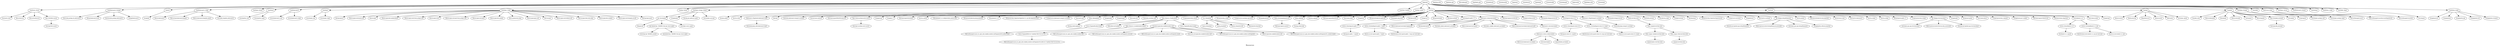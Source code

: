 digraph Resources {
    label = "Resources"
    "Exec[apache-apollo-1.7 unpack]" [
        fontsize = 8,
        label = "Exec[apache-apollo-1.7 unpack]"
    ]

    "Exec[run_storm]" [
        fontsize = 8,
        label = "Exec[run_storm]"
    ]

    "Elasticsearch::Plugin[mobz/elasticsearch-head]" [
        fontsize = 8,
        label = "Elasticsearch::Plugin[mobz/elasticsearch-head]"
    ]

    "File[/tmp/nginx.d]" [
        fontsize = 8,
        label = "File[/tmp/nginx.d]"
    ]

    "Exec[create_package_dir_elasticsearch]" [
        fontsize = 8,
        label = "Exec[create_package_dir_elasticsearch]"
    ]

    "File[/var/lib/puppet/concat/_etc_nginx_sites-available_localhost.conf]" [
        fontsize = 8,
        label = "File[/var/lib/puppet/concat/_etc_nginx_sites-available_localhost.conf]"
    ]

    "Exec[download archive apache-storm-0.9.1.tar.gz and check sum]" [
        fontsize = 8,
        label = "Exec[download archive apache-storm-0.9.1.tar.gz and check sum]"
    ]

    "File[/data]" [
        fontsize = 8,
        label = "File[/data]"
    ]

    "Exec[wget-fetch-maven]" [
        fontsize = 8,
        label = "Exec[wget-fetch-maven]"
    ]

    "Stage[setup_infra]" [
        fontsize = 8,
        label = "Stage[setup_infra]"
    ]

    "Stage[setup_app]" [
        fontsize = 8,
        label = "Stage[setup_app]"
    ]

    "Archive::Extract[kestrel-2.4.1]" [
        fontsize = 8,
        label = "Archive::Extract[kestrel-2.4.1]"
    ]

    "Exec[wget-jetty_download]" [
        fontsize = 8,
        label = "Exec[wget-jetty_download]"
    ]

    "Exec[build_elasticsearch-transport-couchbase]" [
        fontsize = 8,
        label = "Exec[build_elasticsearch-transport-couchbase]"
    ]

    "Exec[set-licence-selected]" [
        fontsize = 8,
        label = "Exec[set-licence-selected]"
    ]

    "File[/home/vagrant/README.demos.txt]" [
        fontsize = 8,
        label = "File[/home/vagrant/README.demos.txt]"
    ]

    "File[/etc/elasticsearch/serviolastic/logging.yml]" [
        fontsize = 8,
        label = "File[/etc/elasticsearch/serviolastic/logging.yml]"
    ]

    "Wget::Fetch[couchbase-server-source]" [
        fontsize = 8,
        label = "Wget::Fetch[couchbase-server-source]"
    ]

    "Package[unzip]" [
        fontsize = 8,
        label = "Package[unzip]"
    ]

    "Anchor[apt_key 7BD9BF62 present]" [
        fontsize = 8,
        label = "Anchor[apt_key 7BD9BF62 present]"
    ]

    "Class[Maven::Maven]" [
        fontsize = 8,
        label = "Class[Maven::Maven]"
    ]

    "Class[Elasticsearch::Package]" [
        fontsize = 8,
        label = "Class[Elasticsearch::Package]"
    ]

    "File[/etc/nginx/conf.d/proxy.conf]" [
        fontsize = 8,
        label = "File[/etc/nginx/conf.d/proxy.conf]"
    ]

    "Package[g++]" [
        fontsize = 8,
        label = "Package[g++]"
    ]

    "Exec[pip_install_simplejson]" [
        fontsize = 8,
        label = "Exec[pip_install_simplejson]"
    ]

    "File[/var/lib/puppet/concat]" [
        fontsize = 8,
        label = "File[/var/lib/puppet/concat]"
    ]

    "Exec[jetty_untar]" [
        fontsize = 8,
        label = "Exec[jetty_untar]"
    ]

    "Anchor[python::end]" [
        fontsize = 8,
        label = "Anchor[python::end]"
    ]

    "Logical_volume[data]" [
        fontsize = 8,
        label = "Logical_volume[data]"
    ]

    "File[/home/vagrant/.mavenrc]" [
        fontsize = 8,
        label = "File[/home/vagrant/.mavenrc]"
    ]

    "Volume_group[data]" [
        fontsize = 8,
        label = "Volume_group[data]"
    ]

    "Anchor[apt::ppa::ppa:chris-lea/node.js]" [
        fontsize = 8,
        label = "Anchor[apt::ppa::ppa:chris-lea/node.js]"
    ]

    "File[/home/vagrant/downloads/]" [
        fontsize = 8,
        label = "File[/home/vagrant/downloads/]"
    ]

    "File[/var/lib/puppet/concat/_etc_nginx_sites-available_localhost.conf/fragments.concat.out]" [
        fontsize = 8,
        label = "File[/var/lib/puppet/concat/_etc_nginx_sites-available_localhost.conf/fragments.concat.out]"
    ]

    "Exec[run_userDB]" [
        fontsize = 8,
        label = "Exec[run_userDB]"
    ]

    "Exec[maven-untar]" [
        fontsize = 8,
        label = "Exec[maven-untar]"
    ]

    "File[/etc/nginx]" [
        fontsize = 8,
        label = "File[/etc/nginx]"
    ]

    "File[/opt/kestrel-2.4.1/config/servioticy_queues.scala]" [
        fontsize = 8,
        label = "File[/opt/kestrel-2.4.1/config/servioticy_queues.scala]"
    ]

    "Class[Git]" [
        fontsize = 8,
        label = "Class[Git]"
    ]

    "File[/opt/servibroker/etc/groups.properties]" [
        fontsize = 8,
        label = "File[/opt/servibroker/etc/groups.properties]"
    ]

    "File[/usr/bin/mvn]" [
        fontsize = 8,
        label = "File[/usr/bin/mvn]"
    ]

    "Class[Elasticsearch::Config]" [
        fontsize = 8,
        label = "Class[Elasticsearch::Config]"
    ]

    "File[/opt/kestrel-2.4.1]" [
        fontsize = 8,
        label = "File[/opt/kestrel-2.4.1]"
    ]

    "File[/opt/elasticsearch/swdl]" [
        fontsize = 8,
        label = "File[/opt/elasticsearch/swdl]"
    ]

    "Concat::Fragment[localhost-footer]" [
        fontsize = 8,
        label = "Concat::Fragment[localhost-footer]"
    ]

    "File[nginx.list]" [
        fontsize = 8,
        label = "File[nginx.list]"
    ]

    "File[/opt/servioticy-dispatcher/dispatcher-0.2.1-jar-with-dependencies.jar]" [
        fontsize = 8,
        label = "File[/opt/servioticy-dispatcher/dispatcher-0.2.1-jar-with-dependencies.jar]"
    ]

    "File[sources.list.d]" [
        fontsize = 8,
        label = "File[sources.list.d]"
    ]

    "Class[Nginx::Params]" [
        fontsize = 8,
        label = "Class[Nginx::Params]"
    ]

    "Archive::Extract[apache-apollo-1.7]" [
        fontsize = 8,
        label = "Archive::Extract[apache-apollo-1.7]"
    ]

    "Vcsrepo[/usr/src/elasticsearch-transport-couchbase]" [
        fontsize = 8,
        label = "Vcsrepo[/usr/src/elasticsearch-transport-couchbase]"
    ]

    "Exec[wait for api]" [
        fontsize = 8,
        label = "Exec[wait for api]"
    ]

    "File[/etc/init.d/elasticsearch-serviolastic]" [
        fontsize = 8,
        label = "File[/etc/init.d/elasticsearch-serviolastic]"
    ]

    "Exec[rm-on-error-apache-apollo-1.7.tar.gz]" [
        fontsize = 8,
        label = "Exec[rm-on-error-apache-apollo-1.7.tar.gz]"
    ]

    "Class[Python]" [
        fontsize = 8,
        label = "Class[Python]"
    ]

    "File[/etc/default/jetty]" [
        fontsize = 8,
        label = "File[/etc/default/jetty]"
    ]

    "Python::Pip[simplejson]" [
        fontsize = 8,
        label = "Python::Pip[simplejson]"
    ]

    "Apt_key[Add key: 7BD9BF62 from Apt::Source nginx]" [
        fontsize = 8,
        label = "Apt_key[Add key: 7BD9BF62 from Apt::Source nginx]"
    ]

    "Package[git]" [
        fontsize = 8,
        label = "Package[git]"
    ]

    "Package[nodejs]" [
        fontsize = 8,
        label = "Package[nodejs]"
    ]

    "Package[stompjs]" [
        fontsize = 8,
        label = "Package[stompjs]"
    ]

    "File[/etc/nginx/sites-enabled/default]" [
        fontsize = 8,
        label = "File[/etc/nginx/sites-enabled/default]"
    ]

    "Exec[create-xdcr]" [
        fontsize = 8,
        label = "Exec[create-xdcr]"
    ]

    "Exec[build_couchbase_capi]" [
        fontsize = 8,
        label = "Exec[build_couchbase_capi]"
    ]

    "File[/etc/nginx/conf.d/vhost_autogen.conf]" [
        fontsize = 8,
        label = "File[/etc/nginx/conf.d/vhost_autogen.conf]"
    ]

    "Fstab::Augeas::Update[A test fstab entry]" [
        fontsize = 8,
        label = "Fstab::Augeas::Update[A test fstab entry]"
    ]

    "Nginx::Resource::Vhost[localhost]" [
        fontsize = 8,
        label = "Nginx::Resource::Vhost[localhost]"
    ]

    "File[/data/elasticsearch]" [
        fontsize = 8,
        label = "File[/data/elasticsearch]"
    ]

    "File[/etc/elasticsearch]" [
        fontsize = 8,
        label = "File[/etc/elasticsearch]"
    ]

    "Class[Elasticsearch]" [
        fontsize = 8,
        label = "Class[Elasticsearch]"
    ]

    "Filebucket[puppet]" [
        fontsize = 8,
        label = "Filebucket[puppet]"
    ]

    "Anchor[python::begin]" [
        fontsize = 8,
        label = "Anchor[python::begin]"
    ]

    "Exec[pip_install_Flask]" [
        fontsize = 8,
        label = "Exec[pip_install_Flask]"
    ]

    "File[old-proxy-file]" [
        fontsize = 8,
        label = "File[old-proxy-file]"
    ]

    "File[/etc/nginx/conf.d]" [
        fontsize = 8,
        label = "File[/etc/nginx/conf.d]"
    ]

    "Vcsrepo[/opt/servioticy-indices]" [
        fontsize = 8,
        label = "Vcsrepo[/opt/servioticy-indices]"
    ]

    "Service[serviolastic]" [
        fontsize = 8,
        label = "Service[serviolastic]"
    ]

    "File[/var/lib/puppet/concat/_etc_nginx_sites-available_localhost.conf/fragments.concat]" [
        fontsize = 8,
        label = "File[/var/lib/puppet/concat/_etc_nginx_sites-available_localhost.conf/fragments.concat]"
    ]

    "Exec[kestrel-2.4.1 unpack]" [
        fontsize = 8,
        label = "Exec[kestrel-2.4.1 unpack]"
    ]

    "Lvm::Volume[data]" [
        fontsize = 8,
        label = "Lvm::Volume[data]"
    ]

    "File[/etc/nginx/conf.mail.d/vhost_autogen.conf]" [
        fontsize = 8,
        label = "File[/etc/nginx/conf.mail.d/vhost_autogen.conf]"
    ]

    "File[/opt/servioticy_scripts]" [
        fontsize = 8,
        label = "File[/opt/servioticy_scripts]"
    ]

    "Vcsrepo[/usr/src/couchbase-capi-server]" [
        fontsize = 8,
        label = "Vcsrepo[/usr/src/couchbase-capi-server]"
    ]

    "File[/opt/jetty/start.ini]" [
        fontsize = 8,
        label = "File[/opt/jetty/start.ini]"
    ]

    "File[/etc/nginx/conf.mail.d]" [
        fontsize = 8,
        label = "File[/etc/nginx/conf.mail.d]"
    ]

    "Maven::Environment[maven-env]" [
        fontsize = 8,
        label = "Maven::Environment[maven-env]"
    ]

    "Python::Pip[Flask]" [
        fontsize = 8,
        label = "Python::Pip[Flask]"
    ]

    "File[preferences.d]" [
        fontsize = 8,
        label = "File[preferences.d]"
    ]

    "Exec[install_plugin_mobz/elasticsearch-head]" [
        fontsize = 8,
        label = "Exec[install_plugin_mobz/elasticsearch-head]"
    ]

    "File[/opt/jetty]" [
        fontsize = 8,
        label = "File[/opt/jetty]"
    ]

    "Exec[run_composer]" [
        fontsize = 8,
        label = "Exec[run_composer]"
    ]

    "File[/etc/init.d/jetty]" [
        fontsize = 8,
        label = "File[/etc/init.d/jetty]"
    ]

    "Apt::Key[Add key: 7BD9BF62 from Apt::Source nginx]" [
        fontsize = 8,
        label = "Apt::Key[Add key: 7BD9BF62 from Apt::Source nginx]"
    ]

    "File[/usr/local/bin/mvn]" [
        fontsize = 8,
        label = "File[/usr/local/bin/mvn]"
    ]

    "Class[Nginx]" [
        fontsize = 8,
        label = "Class[Nginx]"
    ]

    "File[localhost.conf symlink]" [
        fontsize = 8,
        label = "File[localhost.conf symlink]"
    ]

    "Exec[add-apt-repository-ppa:webupd8team/java]" [
        fontsize = 8,
        label = "Exec[add-apt-repository-ppa:webupd8team/java]"
    ]

    "Exec[concat_/etc/nginx/sites-available/localhost.conf]" [
        fontsize = 8,
        label = "Exec[concat_/etc/nginx/sites-available/localhost.conf]"
    ]

    "File[/home/vagrant/README.txt]" [
        fontsize = 8,
        label = "File[/home/vagrant/README.txt]"
    ]

    "File[/var/lib/puppet/concat/bin/concatfragments.sh]" [
        fontsize = 8,
        label = "File[/var/lib/puppet/concat/bin/concatfragments.sh]"
    ]

    "Class[Nginx::Config]" [
        fontsize = 8,
        label = "Class[Nginx::Config]"
    ]

    "Archive::Extract[apache-storm-0.9.1]" [
        fontsize = 8,
        label = "Archive::Extract[apache-storm-0.9.1]"
    ]

    "Exec[create_broker]" [
        fontsize = 8,
        label = "Exec[create_broker]"
    ]

    "Stage[deploy_app]" [
        fontsize = 8,
        label = "Stage[deploy_app]"
    ]

    "Schedule[hourly]" [
        fontsize = 8,
        label = "Schedule[hourly]"
    ]

    "File[/usr/share/elasticsearch/plugins]" [
        fontsize = 8,
        label = "File[/usr/share/elasticsearch/plugins]"
    ]

    "Package[vim]" [
        fontsize = 8,
        label = "Package[vim]"
    ]

    "File[/opt/servibroker/etc/apollo.xml]" [
        fontsize = 8,
        label = "File[/opt/servibroker/etc/apollo.xml]"
    ]

    "Exec[download archive apache-apollo-1.7.tar.gz and check sum]" [
        fontsize = 8,
        label = "Exec[download archive apache-apollo-1.7.tar.gz and check sum]"
    ]

    "Exec[prepare_map_demo]" [
        fontsize = 8,
        label = "Exec[prepare_map_demo]"
    ]

    "Package[gunicorn]" [
        fontsize = 8,
        label = "Package[gunicorn]"
    ]

    "Class[Apt::Params]" [
        fontsize = 8,
        label = "Class[Apt::Params]"
    ]

    "File[/data/userDB]" [
        fontsize = 8,
        label = "File[/data/userDB]"
    ]

    "Class[Nginx::Package::Debian]" [
        fontsize = 8,
        label = "Class[Nginx::Package::Debian]"
    ]

    "Package[curl]" [
        fontsize = 8,
        label = "Package[curl]"
    ]

    "Class[Fstab::Variables]" [
        fontsize = 8,
        label = "Class[Fstab::Variables]"
    ]

    "File[/opt/servibroker]" [
        fontsize = 8,
        label = "File[/opt/servibroker]"
    ]

    "File[/etc/nginx/sites-enabled]" [
        fontsize = 8,
        label = "File[/etc/nginx/sites-enabled]"
    ]

    "Physical_volume[/dev/sdb]" [
        fontsize = 8,
        label = "Physical_volume[/dev/sdb]"
    ]

    "Filesystem[/dev/data/data]" [
        fontsize = 8,
        label = "Filesystem[/dev/data/data]"
    ]

    "Schedule[monthly]" [
        fontsize = 8,
        label = "Schedule[monthly]"
    ]

    "File[/var/nginx/proxy_temp]" [
        fontsize = 8,
        label = "File[/var/nginx/proxy_temp]"
    ]

    "File[/data/couchbase]" [
        fontsize = 8,
        label = "File[/data/couchbase]"
    ]

    "Archive[apache-apollo-1.7]" [
        fontsize = 8,
        label = "Archive[apache-apollo-1.7]"
    ]

    "User[vagrant]" [
        fontsize = 8,
        label = "User[vagrant]"
    ]

    "Exec[download_package_elasticsearch]" [
        fontsize = 8,
        label = "Exec[download_package_elasticsearch]"
    ]

    "Anchor[apt::source::nginx]" [
        fontsize = 8,
        label = "Anchor[apt::source::nginx]"
    ]

    "Package[python]" [
        fontsize = 8,
        label = "Package[python]"
    ]

    "Anchor[elasticsearch::end]" [
        fontsize = 8,
        label = "Anchor[elasticsearch::end]"
    ]

    "Class[Apt::Update]" [
        fontsize = 8,
        label = "Class[Apt::Update]"
    ]

    "Archive::Download[apache-storm-0.9.1.tar.gz]" [
        fontsize = 8,
        label = "Archive::Download[apache-storm-0.9.1.tar.gz]"
    ]

    "File[/etc/elasticsearch/templates_import]" [
        fontsize = 8,
        label = "File[/etc/elasticsearch/templates_import]"
    ]

    "File[sources.list]" [
        fontsize = 8,
        label = "File[sources.list]"
    ]

    "Stage[setup]" [
        fontsize = 8,
        label = "Stage[setup]"
    ]

    "Anchor[nginx::package::end]" [
        fontsize = 8,
        label = "Anchor[nginx::package::end]"
    ]

    "Elasticsearch::Instance[serviolastic]" [
        fontsize = 8,
        label = "Elasticsearch::Instance[serviolastic]"
    ]

    "File[/home/vagrant/LICENSE.txt]" [
        fontsize = 8,
        label = "File[/home/vagrant/LICENSE.txt]"
    ]

    "Anchor[elasticsearch::begin]" [
        fontsize = 8,
        label = "Anchor[elasticsearch::begin]"
    ]

    "File[/var/log/jetty]" [
        fontsize = 8,
        label = "File[/var/log/jetty]"
    ]

    "Package[couchbase-server]" [
        fontsize = 8,
        label = "Package[couchbase-server]"
    ]

    "File[/var/lib/puppet/concat/_etc_nginx_sites-available_localhost.conf/fragments]" [
        fontsize = 8,
        label = "File[/var/lib/puppet/concat/_etc_nginx_sites-available_localhost.conf/fragments]"
    ]

    "File[/opt/jetty/webapps/private.war]" [
        fontsize = 8,
        label = "File[/opt/jetty/webapps/private.war]"
    ]

    "Fstab::Augeas[A test fstab entry]" [
        fontsize = 8,
        label = "Fstab::Augeas[A test fstab entry]"
    ]

    "Archive[apache-storm-0.9.1]" [
        fontsize = 8,
        label = "Archive[apache-storm-0.9.1]"
    ]

    "Augeas[Update A test fstab entry]" [
        fontsize = 8,
        label = "Augeas[Update A test fstab entry]"
    ]

    "Stage[main]" [
        fontsize = 8,
        label = "Stage[main]"
    ]

    "Elasticsearch::Plugin[transport-couchbase]" [
        fontsize = 8,
        label = "Elasticsearch::Plugin[transport-couchbase]"
    ]

    "File[/opt/jetty/webapps/root.war]" [
        fontsize = 8,
        label = "File[/opt/jetty/webapps/root.war]"
    ]

    "Apt::Source[nginx]" [
        fontsize = 8,
        label = "Apt::Source[nginx]"
    ]

    "Exec[apache-storm-0.9.1 unpack]" [
        fontsize = 8,
        label = "Exec[apache-storm-0.9.1 unpack]"
    ]

    "File[/etc/nginx/nginx.conf]" [
        fontsize = 8,
        label = "File[/etc/nginx/nginx.conf]"
    ]

    "Package[elasticsearch]" [
        fontsize = 8,
        label = "Package[elasticsearch]"
    ]

    "File[/var/nginx]" [
        fontsize = 8,
        label = "File[/var/nginx]"
    ]

    "Archive::Download[apache-apollo-1.7.tar.gz]" [
        fontsize = 8,
        label = "Archive::Download[apache-apollo-1.7.tar.gz]"
    ]

    "Fstab[A test fstab entry]" [
        fontsize = 8,
        label = "Fstab[A test fstab entry]"
    ]

    "Exec[mkdir_datadir_elasticsearch_serviolastic]" [
        fontsize = 8,
        label = "Exec[mkdir_datadir_elasticsearch_serviolastic]"
    ]

    "Class[Main]" [
        fontsize = 8,
        label = "Class[Main]"
    ]

    "Exec[build_servioticy]" [
        fontsize = 8,
        label = "Exec[build_servioticy]"
    ]

    "File[/etc/elasticsearch/serviolastic]" [
        fontsize = 8,
        label = "File[/etc/elasticsearch/serviolastic]"
    ]

    "File[/etc/apt/sources.list.d/webupd8team-java-precise.list]" [
        fontsize = 8,
        label = "File[/etc/apt/sources.list.d/webupd8team-java-precise.list]"
    ]

    "File_line[cross_origin]" [
        fontsize = 8,
        label = "File_line[cross_origin]"
    ]

    "Class[Wget]" [
        fontsize = 8,
        label = "Class[Wget]"
    ]

    "Wget::Fetch[jetty_download]" [
        fontsize = 8,
        label = "Wget::Fetch[jetty_download]"
    ]

    "File[/etc/nginx/conf.d/default.conf]" [
        fontsize = 8,
        label = "File[/etc/nginx/conf.d/default.conf]"
    ]

    "Service[jetty]" [
        fontsize = 8,
        label = "Service[jetty]"
    ]

    "File[/var/nginx/client_body_temp]" [
        fontsize = 8,
        label = "File[/var/nginx/client_body_temp]"
    ]

    "Exec[mkdir_templates_elasticsearch]" [
        fontsize = 8,
        label = "Exec[mkdir_templates_elasticsearch]"
    ]

    "File[01proxy]" [
        fontsize = 8,
        label = "File[01proxy]"
    ]

    "Exec[mkdir_configdir_elasticsearch_serviolastic]" [
        fontsize = 8,
        label = "Exec[mkdir_configdir_elasticsearch_serviolastic]"
    ]

    "Exec[install_plugin_transport-couchbase]" [
        fontsize = 8,
        label = "Exec[install_plugin_transport-couchbase]"
    ]

    "Package[couchbase]" [
        fontsize = 8,
        label = "Package[couchbase]"
    ]

    "Fstab::Augeas::New[A test fstab entry]" [
        fontsize = 8,
        label = "Fstab::Augeas::New[A test fstab entry]"
    ]

    "File[/etc/elasticsearch/serviolastic/elasticsearch.yml]" [
        fontsize = 8,
        label = "File[/etc/elasticsearch/serviolastic/elasticsearch.yml]"
    ]

    "Elasticsearch::Service[serviolastic]" [
        fontsize = 8,
        label = "Elasticsearch::Service[serviolastic]"
    ]

    "File[/var/lib/puppet/concat/_etc_nginx_sites-available_localhost.conf/fragments/699_localhost-footer]" [
        fontsize = 8,
        label = "File[/var/lib/puppet/concat/_etc_nginx_sites-available_localhost.conf/fragments/699_localhost-footer]"
    ]

    "Package[python-pip]" [
        fontsize = 8,
        label = "Package[python-pip]"
    ]

    "Anchor[apt::ppa::ppa:webupd8team/java]" [
        fontsize = 8,
        label = "Anchor[apt::ppa::ppa:webupd8team/java]"
    ]

    "File[/etc/nginx/sites-available]" [
        fontsize = 8,
        label = "File[/etc/nginx/sites-available]"
    ]

    "Package[python-software-properties]" [
        fontsize = 8,
        label = "Package[python-software-properties]"
    ]

    "File[/etc/nginx/conf.d/example_ssl.conf]" [
        fontsize = 8,
        label = "File[/etc/nginx/conf.d/example_ssl.conf]"
    ]

    "Schedule[never]" [
        fontsize = 8,
        label = "Schedule[never]"
    ]

    "Archive::Download[kestrel-2.4.1.zip]" [
        fontsize = 8,
        label = "Archive::Download[kestrel-2.4.1.zip]"
    ]

    "Exec[download archive kestrel-2.4.1.zip and check sum]" [
        fontsize = 8,
        label = "Exec[download archive kestrel-2.4.1.zip and check sum]"
    ]

    "File[/data/demo]" [
        fontsize = 8,
        label = "File[/data/demo]"
    ]

    "File[/opt/servioticy-dispatcher/dispatcher.xml]" [
        fontsize = 8,
        label = "File[/opt/servioticy-dispatcher/dispatcher.xml]"
    ]

    "Class[Apt]" [
        fontsize = 8,
        label = "Class[Apt]"
    ]

    "Exec[apt_update]" [
        fontsize = 8,
        label = "Exec[apt_update]"
    ]

    "Class[Jetty]" [
        fontsize = 8,
        label = "Class[Jetty]"
    ]

    "Stage[deploy]" [
        fontsize = 8,
        label = "Stage[deploy]"
    ]

    "Vcsrepo[/usr/src/servioticy]" [
        fontsize = 8,
        label = "Vcsrepo[/usr/src/servioticy]"
    ]

    "Elasticsearch::Service::Init[serviolastic]" [
        fontsize = 8,
        label = "Elasticsearch::Service::Init[serviolastic]"
    ]

    "Nginx::Resource::Location[localhost-default]" [
        fontsize = 8,
        label = "Nginx::Resource::Location[localhost-default]"
    ]

    "File[/var/lib/puppet/concat/_etc_nginx_sites-available_localhost.conf/fragments/001_localhost-header]" [
        fontsize = 8,
        label = "File[/var/lib/puppet/concat/_etc_nginx_sites-available_localhost.conf/fragments/001_localhost-header]"
    ]

    "Package[nginx]" [
        fontsize = 8,
        label = "Package[nginx]"
    ]

    "Class[Nginx::Package]" [
        fontsize = 8,
        label = "Class[Nginx::Package]"
    ]

    "Class[Stdlib]" [
        fontsize = 8,
        label = "Class[Stdlib]"
    ]

    "Package[forever]" [
        fontsize = 8,
        label = "Package[forever]"
    ]

    "Concat[/etc/nginx/sites-available/localhost.conf]" [
        fontsize = 8,
        label = "Concat[/etc/nginx/sites-available/localhost.conf]"
    ]

    "File[/etc/apt/sources.list.d/chris-lea-node_js-precise.list]" [
        fontsize = 8,
        label = "File[/etc/apt/sources.list.d/chris-lea-node_js-precise.list]"
    ]

    "Schedule[weekly]" [
        fontsize = 8,
        label = "Schedule[weekly]"
    ]

    "Schedule[puppet]" [
        fontsize = 8,
        label = "Schedule[puppet]"
    ]

    "Exec[wait for couchbase]" [
        fontsize = 8,
        label = "Exec[wait for couchbase]"
    ]

    "Apt::Ppa[ppa:webupd8team/java]" [
        fontsize = 8,
        label = "Apt::Ppa[ppa:webupd8team/java]"
    ]

    "Exec[run_kestrel]" [
        fontsize = 8,
        label = "Exec[run_kestrel]"
    ]

    "File[/opt/servibroker/etc/users.properties]" [
        fontsize = 8,
        label = "File[/opt/servibroker/etc/users.properties]"
    ]

    "File[/var/lib/puppet/concat/_etc_nginx_sites-available_localhost.conf/fragments/500_fd0b234173aed6ab4786b7032214c741]" [
        fontsize = 8,
        label = "File[/var/lib/puppet/concat/_etc_nginx_sites-available_localhost.conf/fragments/500_fd0b234173aed6ab4786b7032214c741]"
    ]

    "Concat::Fragment[fd0b234173aed6ab4786b7032214c741]" [
        fontsize = 8,
        label = "Concat::Fragment[fd0b234173aed6ab4786b7032214c741]"
    ]

    "Class[Concat::Setup]" [
        fontsize = 8,
        label = "Class[Concat::Setup]"
    ]

    "Package[python-dev]" [
        fontsize = 8,
        label = "Package[python-dev]"
    ]

    "Package[python-virtualenv]" [
        fontsize = 8,
        label = "Package[python-virtualenv]"
    ]

    "Anchor[nginx::end]" [
        fontsize = 8,
        label = "Anchor[nginx::end]"
    ]

    "Class[Nginx::Service]" [
        fontsize = 8,
        label = "Class[Nginx::Service]"
    ]

    "File[/var/lib/puppet/concat/bin]" [
        fontsize = 8,
        label = "File[/var/lib/puppet/concat/bin]"
    ]

    "Stage[runtime]" [
        fontsize = 8,
        label = "Stage[runtime]"
    ]

    "Exec[apt_get_update_for_nginx]" [
        fontsize = 8,
        label = "Exec[apt_get_update_for_nginx]"
    ]

    "Exec[set-licence-seen]" [
        fontsize = 8,
        label = "Exec[set-licence-seen]"
    ]

    "Exec[wait for elasticsearch]" [
        fontsize = 8,
        label = "Exec[wait for elasticsearch]"
    ]

    "Anchor[nginx::begin]" [
        fontsize = 8,
        label = "Anchor[nginx::begin]"
    ]

    "Exec[add-apt-repository-ppa:chris-lea/node.js]" [
        fontsize = 8,
        label = "Exec[add-apt-repository-ppa:chris-lea/node.js]"
    ]

    "Exec[wget-couchbase-server-source]" [
        fontsize = 8,
        label = "Exec[wget-couchbase-server-source]"
    ]

    "Class[Elasticsearch::Params]" [
        fontsize = 8,
        label = "Class[Elasticsearch::Params]"
    ]

    "Exec[run_broker]" [
        fontsize = 8,
        label = "Exec[run_broker]"
    ]

    "Exec[run_bridge]" [
        fontsize = 8,
        label = "Exec[run_bridge]"
    ]

    "File[/opt/apache-apollo-1.7]" [
        fontsize = 8,
        label = "File[/opt/apache-apollo-1.7]"
    ]

    "Vcsrepo[/opt/servioticy-bridge]" [
        fontsize = 8,
        label = "Vcsrepo[/opt/servioticy-bridge]"
    ]

    "Augeas[defaults_serviolastic]" [
        fontsize = 8,
        label = "Augeas[defaults_serviolastic]"
    ]

    "Augeas[A test fstab entry]" [
        fontsize = 8,
        label = "Augeas[A test fstab entry]"
    ]

    "File[/etc/nginx/sites-available/localhost.conf]" [
        fontsize = 8,
        label = "File[/etc/nginx/sites-available/localhost.conf]"
    ]

    "Apt::Ppa[ppa:chris-lea/node.js]" [
        fontsize = 8,
        label = "Apt::Ppa[ppa:chris-lea/node.js]"
    ]

    "Exec[rm-on-error-apache-storm-0.9.1.tar.gz]" [
        fontsize = 8,
        label = "Exec[rm-on-error-apache-storm-0.9.1.tar.gz]"
    ]

    "Anchor[nginx::package::begin]" [
        fontsize = 8,
        label = "Anchor[nginx::package::begin]"
    ]

    "Package[make]" [
        fontsize = 8,
        label = "Package[make]"
    ]

    "Class[Settings]" [
        fontsize = 8,
        label = "Class[Settings]"
    ]

    "Exec[apt-get update]" [
        fontsize = 8,
        label = "Exec[apt-get update]"
    ]

    "Anchor[apt::update]" [
        fontsize = 8,
        label = "Anchor[apt::update]"
    ]

    "Class[Python::Config]" [
        fontsize = 8,
        label = "Class[Python::Config]"
    ]

    "Stage[deploy_infra]" [
        fontsize = 8,
        label = "Stage[deploy_infra]"
    ]

    "Wget::Fetch[fetch-maven]" [
        fontsize = 8,
        label = "Wget::Fetch[fetch-maven]"
    ]

    "Exec[create-indices]" [
        fontsize = 8,
        label = "Exec[create-indices]"
    ]

    "Vcsrepo[/opt/servioticy-composer]" [
        fontsize = 8,
        label = "Vcsrepo[/opt/servioticy-composer]"
    ]

    "Class[Stdlib::Stages]" [
        fontsize = 8,
        label = "Class[Stdlib::Stages]"
    ]

    "Package[oracle-java7-installer]" [
        fontsize = 8,
        label = "Package[oracle-java7-installer]"
    ]

    "Service[nginx]" [
        fontsize = 8,
        label = "Service[nginx]"
    ]

    "Concat::Fragment[localhost-header]" [
        fontsize = 8,
        label = "Concat::Fragment[localhost-header]"
    ]

    "File[/home/vagrant/VERSION.txt]" [
        fontsize = 8,
        label = "File[/home/vagrant/VERSION.txt]"
    ]

    "File[/opt/servioticy-dispatcher]" [
        fontsize = 8,
        label = "File[/opt/servioticy-dispatcher]"
    ]

    "Exec[rm-on-error-kestrel-2.4.1.zip]" [
        fontsize = 8,
        label = "Exec[rm-on-error-kestrel-2.4.1.zip]"
    ]

    "Anchor[nginx::apt_repo]" [
        fontsize = 8,
        label = "Anchor[nginx::apt_repo]"
    ]

    "Archive[kestrel-2.4.1]" [
        fontsize = 8,
        label = "Archive[kestrel-2.4.1]"
    ]

    "Schedule[daily]" [
        fontsize = 8,
        label = "Schedule[daily]"
    ]

    "Exec[create_buckets]" [
        fontsize = 8,
        label = "Exec[create_buckets]"
    ]

    "File[/tmp/nginx.mail.d]" [
        fontsize = 8,
        label = "File[/tmp/nginx.mail.d]"
    ]

    "Class[Python::Install]" [
        fontsize = 8,
        label = "Class[Python::Install]"
    ]

    "Package[wget]" [
        fontsize = 8,
        label = "Package[wget]"
    ]

    "Group[vagrant]" [
        fontsize = 8,
        label = "Group[vagrant]"
    ]

    "Archive::Extract[apache-apollo-1.7]" -> "Exec[apache-apollo-1.7 unpack]" [
        fontsize = 8
    ]

    "Class[Main]" -> "Exec[run_storm]" [
        fontsize = 8
    ]

    "Class[Main]" -> "Elasticsearch::Plugin[mobz/elasticsearch-head]" [
        fontsize = 8
    ]

    "Class[Nginx::Config]" -> "File[/tmp/nginx.d]" [
        fontsize = 8
    ]

    "Class[Elasticsearch::Package]" -> "Exec[create_package_dir_elasticsearch]" [
        fontsize = 8
    ]

    "Concat[/etc/nginx/sites-available/localhost.conf]" -> "File[/var/lib/puppet/concat/_etc_nginx_sites-available_localhost.conf]" [
        fontsize = 8
    ]

    "Archive::Download[apache-storm-0.9.1.tar.gz]" -> "Exec[download archive apache-storm-0.9.1.tar.gz and check sum]" [
        fontsize = 8
    ]

    "Class[Main]" -> "File[/data]" [
        fontsize = 8
    ]

    "Wget::Fetch[fetch-maven]" -> "Exec[wget-fetch-maven]" [
        fontsize = 8
    ]

    "Archive[kestrel-2.4.1]" -> "Archive::Extract[kestrel-2.4.1]" [
        fontsize = 8
    ]

    "Wget::Fetch[jetty_download]" -> "Exec[wget-jetty_download]" [
        fontsize = 8
    ]

    "Class[Main]" -> "Exec[build_elasticsearch-transport-couchbase]" [
        fontsize = 8
    ]

    "Class[Main]" -> "Exec[set-licence-selected]" [
        fontsize = 8
    ]

    "Class[Main]" -> "File[/home/vagrant/README.demos.txt]" [
        fontsize = 8
    ]

    "Elasticsearch::Instance[serviolastic]" -> "File[/etc/elasticsearch/serviolastic/logging.yml]" [
        fontsize = 8
    ]

    "Class[Main]" -> "Wget::Fetch[couchbase-server-source]" [
        fontsize = 8
    ]

    "Class[Main]" -> "Package[unzip]" [
        fontsize = 8
    ]

    "Apt::Key[Add key: 7BD9BF62 from Apt::Source nginx]" -> "Anchor[apt_key 7BD9BF62 present]" [
        fontsize = 8
    ]

    "Stage[main]" -> "Class[Maven::Maven]" [
        fontsize = 8
    ]

    "Stage[main]" -> "Class[Elasticsearch::Package]" [
        fontsize = 8
    ]

    "Class[Nginx::Config]" -> "File[/etc/nginx/conf.d/proxy.conf]" [
        fontsize = 8
    ]

    "Class[Main]" -> "Package[g++]" [
        fontsize = 8
    ]

    "Python::Pip[simplejson]" -> "Exec[pip_install_simplejson]" [
        fontsize = 8
    ]

    "Class[Concat::Setup]" -> "File[/var/lib/puppet/concat]" [
        fontsize = 8
    ]

    "Class[Jetty]" -> "Exec[jetty_untar]" [
        fontsize = 8
    ]

    "Class[Python]" -> "Anchor[python::end]" [
        fontsize = 8
    ]

    "Lvm::Volume[data]" -> "Logical_volume[data]" [
        fontsize = 8
    ]

    "Maven::Environment[maven-env]" -> "File[/home/vagrant/.mavenrc]" [
        fontsize = 8
    ]

    "Lvm::Volume[data]" -> "Volume_group[data]" [
        fontsize = 8
    ]

    "Apt::Ppa[ppa:chris-lea/node.js]" -> "Anchor[apt::ppa::ppa:chris-lea/node.js]" [
        fontsize = 8
    ]

    "Class[Main]" -> "File[/home/vagrant/downloads/]" [
        fontsize = 8
    ]

    "Concat[/etc/nginx/sites-available/localhost.conf]" -> "File[/var/lib/puppet/concat/_etc_nginx_sites-available_localhost.conf/fragments.concat.out]" [
        fontsize = 8
    ]

    "Class[Main]" -> "Exec[run_userDB]" [
        fontsize = 8
    ]

    "Class[Maven::Maven]" -> "Exec[maven-untar]" [
        fontsize = 8
    ]

    "Class[Nginx::Config]" -> "File[/etc/nginx]" [
        fontsize = 8
    ]

    "Class[Main]" -> "File[/opt/kestrel-2.4.1/config/servioticy_queues.scala]" [
        fontsize = 8
    ]

    "Stage[main]" -> "Class[Git]" [
        fontsize = 8
    ]

    "Class[Main]" -> "File[/opt/servibroker/etc/groups.properties]" [
        fontsize = 8
    ]

    "Class[Maven::Maven]" -> "File[/usr/bin/mvn]" [
        fontsize = 8
    ]

    "Stage[main]" -> "Class[Elasticsearch::Config]" [
        fontsize = 8
    ]

    "Class[Main]" -> "File[/opt/kestrel-2.4.1]" [
        fontsize = 8
    ]

    "Class[Elasticsearch::Package]" -> "File[/opt/elasticsearch/swdl]" [
        fontsize = 8
    ]

    "Nginx::Resource::Vhost[localhost]" -> "Concat::Fragment[localhost-footer]" [
        fontsize = 8
    ]

    "Apt::Source[nginx]" -> "File[nginx.list]" [
        fontsize = 8
    ]

    "Class[Main]" -> "File[/opt/servioticy-dispatcher/dispatcher-0.2.1-jar-with-dependencies.jar]" [
        fontsize = 8
    ]

    "Class[Apt]" -> "File[sources.list.d]" [
        fontsize = 8
    ]

    "Stage[main]" -> "Class[Nginx::Params]" [
        fontsize = 8
    ]

    "Archive[apache-apollo-1.7]" -> "Archive::Extract[apache-apollo-1.7]" [
        fontsize = 8
    ]

    "Class[Main]" -> "Vcsrepo[/usr/src/elasticsearch-transport-couchbase]" [
        fontsize = 8
    ]

    "Class[Main]" -> "Exec[wait for api]" [
        fontsize = 8
    ]

    "Elasticsearch::Service::Init[serviolastic]" -> "File[/etc/init.d/elasticsearch-serviolastic]" [
        fontsize = 8
    ]

    "Archive::Download[apache-apollo-1.7.tar.gz]" -> "Exec[rm-on-error-apache-apollo-1.7.tar.gz]" [
        fontsize = 8
    ]

    "Stage[main]" -> "Class[Python]" [
        fontsize = 8
    ]

    "Class[Jetty]" -> "File[/etc/default/jetty]" [
        fontsize = 8
    ]

    "Class[Main]" -> "Python::Pip[simplejson]" [
        fontsize = 8
    ]

    "Apt::Key[Add key: 7BD9BF62 from Apt::Source nginx]" -> "Apt_key[Add key: 7BD9BF62 from Apt::Source nginx]" [
        fontsize = 8
    ]

    "Class[Git]" -> "Package[git]" [
        fontsize = 8
    ]

    "Class[Main]" -> "Package[nodejs]" [
        fontsize = 8
    ]

    "Class[Main]" -> "Package[stompjs]" [
        fontsize = 8
    ]

    "Class[Nginx::Config]" -> "File[/etc/nginx/sites-enabled/default]" [
        fontsize = 8
    ]

    "Class[Main]" -> "Exec[create-xdcr]" [
        fontsize = 8
    ]

    "Class[Main]" -> "Exec[build_couchbase_capi]" [
        fontsize = 8
    ]

    "Class[Nginx::Config]" -> "File[/etc/nginx/conf.d/vhost_autogen.conf]" [
        fontsize = 8
    ]

    "Fstab::Augeas[A test fstab entry]" -> "Fstab::Augeas::Update[A test fstab entry]" [
        fontsize = 8
    ]

    "Class[Main]" -> "Nginx::Resource::Vhost[localhost]" [
        fontsize = 8
    ]

    "Elasticsearch::Instance[serviolastic]" -> "File[/data/elasticsearch]" [
        fontsize = 8
    ]

    "Class[Elasticsearch::Config]" -> "File[/etc/elasticsearch]" [
        fontsize = 8
    ]

    "Stage[main]" -> "Class[Elasticsearch]" [
        fontsize = 8
    ]

    "Class[Python]" -> "Anchor[python::begin]" [
        fontsize = 8
    ]

    "Python::Pip[Flask]" -> "Exec[pip_install_Flask]" [
        fontsize = 8
    ]

    "Class[Apt]" -> "File[old-proxy-file]" [
        fontsize = 8
    ]

    "Class[Nginx::Config]" -> "File[/etc/nginx/conf.d]" [
        fontsize = 8
    ]

    "Class[Main]" -> "Vcsrepo[/opt/servioticy-indices]" [
        fontsize = 8
    ]

    "Elasticsearch::Service::Init[serviolastic]" -> "Service[serviolastic]" [
        fontsize = 8
    ]

    "Concat[/etc/nginx/sites-available/localhost.conf]" -> "File[/var/lib/puppet/concat/_etc_nginx_sites-available_localhost.conf/fragments.concat]" [
        fontsize = 8
    ]

    "Archive::Extract[kestrel-2.4.1]" -> "Exec[kestrel-2.4.1 unpack]" [
        fontsize = 8
    ]

    "Class[Main]" -> "Lvm::Volume[data]" [
        fontsize = 8
    ]

    "Class[Nginx::Config]" -> "File[/etc/nginx/conf.mail.d/vhost_autogen.conf]" [
        fontsize = 8
    ]

    "Class[Main]" -> "File[/opt/servioticy_scripts]" [
        fontsize = 8
    ]

    "Class[Main]" -> "Vcsrepo[/usr/src/couchbase-capi-server]" [
        fontsize = 8
    ]

    "Class[Main]" -> "File[/opt/jetty/start.ini]" [
        fontsize = 8
    ]

    "Class[Nginx::Config]" -> "File[/etc/nginx/conf.mail.d]" [
        fontsize = 8
    ]

    "Class[Main]" -> "Maven::Environment[maven-env]" [
        fontsize = 8
    ]

    "Class[Main]" -> "Python::Pip[Flask]" [
        fontsize = 8
    ]

    "Class[Apt]" -> "File[preferences.d]" [
        fontsize = 8
    ]

    "Elasticsearch::Plugin[mobz/elasticsearch-head]" -> "Exec[install_plugin_mobz/elasticsearch-head]" [
        fontsize = 8
    ]

    "Class[Jetty]" -> "File[/opt/jetty]" [
        fontsize = 8
    ]

    "Class[Main]" -> "Exec[run_composer]" [
        fontsize = 8
    ]

    "Class[Jetty]" -> "File[/etc/init.d/jetty]" [
        fontsize = 8
    ]

    "Apt::Source[nginx]" -> "Apt::Key[Add key: 7BD9BF62 from Apt::Source nginx]" [
        fontsize = 8
    ]

    "Class[Maven::Maven]" -> "File[/usr/local/bin/mvn]" [
        fontsize = 8
    ]

    "Stage[main]" -> "Class[Nginx]" [
        fontsize = 8
    ]

    "Nginx::Resource::Vhost[localhost]" -> "File[localhost.conf symlink]" [
        fontsize = 8
    ]

    "Apt::Ppa[ppa:webupd8team/java]" -> "Exec[add-apt-repository-ppa:webupd8team/java]" [
        fontsize = 8
    ]

    "Concat[/etc/nginx/sites-available/localhost.conf]" -> "Exec[concat_/etc/nginx/sites-available/localhost.conf]" [
        fontsize = 8
    ]

    "Class[Main]" -> "File[/home/vagrant/README.txt]" [
        fontsize = 8
    ]

    "Class[Concat::Setup]" -> "File[/var/lib/puppet/concat/bin/concatfragments.sh]" [
        fontsize = 8
    ]

    "Stage[main]" -> "Class[Nginx::Config]" [
        fontsize = 8
    ]

    "Archive[apache-storm-0.9.1]" -> "Archive::Extract[apache-storm-0.9.1]" [
        fontsize = 8
    ]

    "Class[Main]" -> "Exec[create_broker]" [
        fontsize = 8
    ]

    "Class[Elasticsearch::Config]" -> "File[/usr/share/elasticsearch/plugins]" [
        fontsize = 8
    ]

    "Class[Main]" -> "Package[vim]" [
        fontsize = 8
    ]

    "Class[Main]" -> "File[/opt/servibroker/etc/apollo.xml]" [
        fontsize = 8
    ]

    "Archive::Download[apache-apollo-1.7.tar.gz]" -> "Exec[download archive apache-apollo-1.7.tar.gz and check sum]" [
        fontsize = 8
    ]

    "Class[Main]" -> "Exec[prepare_map_demo]" [
        fontsize = 8
    ]

    "Class[Python::Install]" -> "Package[gunicorn]" [
        fontsize = 8
    ]

    "Stage[main]" -> "Class[Apt::Params]" [
        fontsize = 8
    ]

    "Class[Main]" -> "File[/data/userDB]" [
        fontsize = 8
    ]

    "Stage[main]" -> "Class[Nginx::Package::Debian]" [
        fontsize = 8
    ]

    "Class[Main]" -> "Package[curl]" [
        fontsize = 8
    ]

    "Stage[main]" -> "Class[Fstab::Variables]" [
        fontsize = 8
    ]

    "Class[Main]" -> "File[/opt/servibroker]" [
        fontsize = 8
    ]

    "Class[Nginx::Config]" -> "File[/etc/nginx/sites-enabled]" [
        fontsize = 8
    ]

    "Lvm::Volume[data]" -> "Physical_volume[/dev/sdb]" [
        fontsize = 8
    ]

    "Lvm::Volume[data]" -> "Filesystem[/dev/data/data]" [
        fontsize = 8
    ]

    "Class[Nginx::Config]" -> "File[/var/nginx/proxy_temp]" [
        fontsize = 8
    ]

    "Class[Main]" -> "File[/data/couchbase]" [
        fontsize = 8
    ]

    "Class[Main]" -> "Archive[apache-apollo-1.7]" [
        fontsize = 8
    ]

    "Class[Jetty]" -> "User[vagrant]" [
        fontsize = 8
    ]

    "Class[Elasticsearch::Package]" -> "Exec[download_package_elasticsearch]" [
        fontsize = 8
    ]

    "Apt::Source[nginx]" -> "Anchor[apt::source::nginx]" [
        fontsize = 8
    ]

    "Class[Python::Install]" -> "Package[python]" [
        fontsize = 8
    ]

    "Class[Elasticsearch]" -> "Anchor[elasticsearch::end]" [
        fontsize = 8
    ]

    "Stage[main]" -> "Class[Apt::Update]" [
        fontsize = 8
    ]

    "Archive[apache-storm-0.9.1]" -> "Archive::Download[apache-storm-0.9.1.tar.gz]" [
        fontsize = 8
    ]

    "Class[Elasticsearch::Config]" -> "File[/etc/elasticsearch/templates_import]" [
        fontsize = 8
    ]

    "Class[Apt]" -> "File[sources.list]" [
        fontsize = 8
    ]

    "Class[Nginx::Package]" -> "Anchor[nginx::package::end]" [
        fontsize = 8
    ]

    "Class[Main]" -> "Elasticsearch::Instance[serviolastic]" [
        fontsize = 8
    ]

    "Class[Main]" -> "File[/home/vagrant/LICENSE.txt]" [
        fontsize = 8
    ]

    "Class[Elasticsearch]" -> "Anchor[elasticsearch::begin]" [
        fontsize = 8
    ]

    "Class[Jetty]" -> "File[/var/log/jetty]" [
        fontsize = 8
    ]

    "Class[Main]" -> "Package[couchbase-server]" [
        fontsize = 8
    ]

    "Concat[/etc/nginx/sites-available/localhost.conf]" -> "File[/var/lib/puppet/concat/_etc_nginx_sites-available_localhost.conf/fragments]" [
        fontsize = 8
    ]

    "Class[Main]" -> "File[/opt/jetty/webapps/private.war]" [
        fontsize = 8
    ]

    "Fstab[A test fstab entry]" -> "Fstab::Augeas[A test fstab entry]" [
        fontsize = 8
    ]

    "Class[Main]" -> "Archive[apache-storm-0.9.1]" [
        fontsize = 8
    ]

    "Fstab::Augeas::Update[A test fstab entry]" -> "Augeas[Update A test fstab entry]" [
        fontsize = 8
    ]

    "Class[Main]" -> "Elasticsearch::Plugin[transport-couchbase]" [
        fontsize = 8
    ]

    "Class[Main]" -> "File[/opt/jetty/webapps/root.war]" [
        fontsize = 8
    ]

    "Class[Nginx::Package::Debian]" -> "Apt::Source[nginx]" [
        fontsize = 8
    ]

    "Archive::Extract[apache-storm-0.9.1]" -> "Exec[apache-storm-0.9.1 unpack]" [
        fontsize = 8
    ]

    "Class[Nginx::Config]" -> "File[/etc/nginx/nginx.conf]" [
        fontsize = 8
    ]

    "Class[Elasticsearch::Package]" -> "Package[elasticsearch]" [
        fontsize = 8
    ]

    "Class[Nginx::Config]" -> "File[/var/nginx]" [
        fontsize = 8
    ]

    "Archive[apache-apollo-1.7]" -> "Archive::Download[apache-apollo-1.7.tar.gz]" [
        fontsize = 8
    ]

    "Class[Main]" -> "Fstab[A test fstab entry]" [
        fontsize = 8
    ]

    "Elasticsearch::Instance[serviolastic]" -> "Exec[mkdir_datadir_elasticsearch_serviolastic]" [
        fontsize = 8
    ]

    "Stage[main]" -> "Class[Main]" [
        fontsize = 8
    ]

    "Class[Main]" -> "Exec[build_servioticy]" [
        fontsize = 8
    ]

    "Elasticsearch::Instance[serviolastic]" -> "File[/etc/elasticsearch/serviolastic]" [
        fontsize = 8
    ]

    "Apt::Ppa[ppa:webupd8team/java]" -> "File[/etc/apt/sources.list.d/webupd8team-java-precise.list]" [
        fontsize = 8
    ]

    "Class[Main]" -> "File_line[cross_origin]" [
        fontsize = 8
    ]

    "Stage[main]" -> "Class[Wget]" [
        fontsize = 8
    ]

    "Class[Jetty]" -> "Wget::Fetch[jetty_download]" [
        fontsize = 8
    ]

    "Class[Nginx::Config]" -> "File[/etc/nginx/conf.d/default.conf]" [
        fontsize = 8
    ]

    "Class[Jetty]" -> "Service[jetty]" [
        fontsize = 8
    ]

    "Class[Nginx::Config]" -> "File[/var/nginx/client_body_temp]" [
        fontsize = 8
    ]

    "Class[Elasticsearch::Config]" -> "Exec[mkdir_templates_elasticsearch]" [
        fontsize = 8
    ]

    "Class[Apt]" -> "File[01proxy]" [
        fontsize = 8
    ]

    "Elasticsearch::Instance[serviolastic]" -> "Exec[mkdir_configdir_elasticsearch_serviolastic]" [
        fontsize = 8
    ]

    "Elasticsearch::Plugin[transport-couchbase]" -> "Exec[install_plugin_transport-couchbase]" [
        fontsize = 8
    ]

    "Class[Main]" -> "Package[couchbase]" [
        fontsize = 8
    ]

    "Fstab::Augeas[A test fstab entry]" -> "Fstab::Augeas::New[A test fstab entry]" [
        fontsize = 8
    ]

    "Elasticsearch::Instance[serviolastic]" -> "File[/etc/elasticsearch/serviolastic/elasticsearch.yml]" [
        fontsize = 8
    ]

    "Elasticsearch::Instance[serviolastic]" -> "Elasticsearch::Service[serviolastic]" [
        fontsize = 8
    ]

    "Concat::Fragment[localhost-footer]" -> "File[/var/lib/puppet/concat/_etc_nginx_sites-available_localhost.conf/fragments/699_localhost-footer]" [
        fontsize = 8
    ]

    "Class[Python::Install]" -> "Package[python-pip]" [
        fontsize = 8
    ]

    "Apt::Ppa[ppa:webupd8team/java]" -> "Anchor[apt::ppa::ppa:webupd8team/java]" [
        fontsize = 8
    ]

    "Class[Nginx::Config]" -> "File[/etc/nginx/sites-available]" [
        fontsize = 8
    ]

    "Apt::Ppa[ppa:webupd8team/java]" -> "Package[python-software-properties]" [
        fontsize = 8
    ]

    "Class[Nginx::Config]" -> "File[/etc/nginx/conf.d/example_ssl.conf]" [
        fontsize = 8
    ]

    "Archive[kestrel-2.4.1]" -> "Archive::Download[kestrel-2.4.1.zip]" [
        fontsize = 8
    ]

    "Archive::Download[kestrel-2.4.1.zip]" -> "Exec[download archive kestrel-2.4.1.zip and check sum]" [
        fontsize = 8
    ]

    "Class[Main]" -> "File[/data/demo]" [
        fontsize = 8
    ]

    "Class[Main]" -> "File[/opt/servioticy-dispatcher/dispatcher.xml]" [
        fontsize = 8
    ]

    "Stage[main]" -> "Class[Apt]" [
        fontsize = 8
    ]

    "Class[Apt::Update]" -> "Exec[apt_update]" [
        fontsize = 8
    ]

    "Stage[main]" -> "Class[Jetty]" [
        fontsize = 8
    ]

    "Class[Main]" -> "Vcsrepo[/usr/src/servioticy]" [
        fontsize = 8
    ]

    "Elasticsearch::Service[serviolastic]" -> "Elasticsearch::Service::Init[serviolastic]" [
        fontsize = 8
    ]

    "Nginx::Resource::Vhost[localhost]" -> "Nginx::Resource::Location[localhost-default]" [
        fontsize = 8
    ]

    "Concat::Fragment[localhost-header]" -> "File[/var/lib/puppet/concat/_etc_nginx_sites-available_localhost.conf/fragments/001_localhost-header]" [
        fontsize = 8
    ]

    "Class[Nginx::Package::Debian]" -> "Package[nginx]" [
        fontsize = 8
    ]

    "Stage[main]" -> "Class[Nginx::Package]" [
        fontsize = 8
    ]

    "Stage[main]" -> "Class[Stdlib]" [
        fontsize = 8
    ]

    "Class[Main]" -> "Package[forever]" [
        fontsize = 8
    ]

    "Nginx::Resource::Vhost[localhost]" -> "Concat[/etc/nginx/sites-available/localhost.conf]" [
        fontsize = 8
    ]

    "Apt::Ppa[ppa:chris-lea/node.js]" -> "File[/etc/apt/sources.list.d/chris-lea-node_js-precise.list]" [
        fontsize = 8
    ]

    "Class[Main]" -> "Exec[wait for couchbase]" [
        fontsize = 8
    ]

    "Class[Main]" -> "Apt::Ppa[ppa:webupd8team/java]" [
        fontsize = 8
    ]

    "Class[Main]" -> "Exec[run_kestrel]" [
        fontsize = 8
    ]

    "Class[Main]" -> "File[/opt/servibroker/etc/users.properties]" [
        fontsize = 8
    ]

    "Concat::Fragment[fd0b234173aed6ab4786b7032214c741]" -> "File[/var/lib/puppet/concat/_etc_nginx_sites-available_localhost.conf/fragments/500_fd0b234173aed6ab4786b7032214c741]" [
        fontsize = 8
    ]

    "Nginx::Resource::Location[localhost-default]" -> "Concat::Fragment[fd0b234173aed6ab4786b7032214c741]" [
        fontsize = 8
    ]

    "Stage[main]" -> "Class[Concat::Setup]" [
        fontsize = 8
    ]

    "Class[Python::Install]" -> "Package[python-dev]" [
        fontsize = 8
    ]

    "Class[Python::Install]" -> "Package[python-virtualenv]" [
        fontsize = 8
    ]

    "Class[Nginx]" -> "Anchor[nginx::end]" [
        fontsize = 8
    ]

    "Stage[main]" -> "Class[Nginx::Service]" [
        fontsize = 8
    ]

    "Class[Concat::Setup]" -> "File[/var/lib/puppet/concat/bin]" [
        fontsize = 8
    ]

    "Class[Nginx::Package::Debian]" -> "Exec[apt_get_update_for_nginx]" [
        fontsize = 8
    ]

    "Class[Main]" -> "Exec[set-licence-seen]" [
        fontsize = 8
    ]

    "Class[Main]" -> "Exec[wait for elasticsearch]" [
        fontsize = 8
    ]

    "Class[Nginx]" -> "Anchor[nginx::begin]" [
        fontsize = 8
    ]

    "Apt::Ppa[ppa:chris-lea/node.js]" -> "Exec[add-apt-repository-ppa:chris-lea/node.js]" [
        fontsize = 8
    ]

    "Wget::Fetch[couchbase-server-source]" -> "Exec[wget-couchbase-server-source]" [
        fontsize = 8
    ]

    "Stage[main]" -> "Class[Elasticsearch::Params]" [
        fontsize = 8
    ]

    "Class[Main]" -> "Exec[run_broker]" [
        fontsize = 8
    ]

    "Class[Main]" -> "Exec[run_bridge]" [
        fontsize = 8
    ]

    "Class[Main]" -> "File[/opt/apache-apollo-1.7]" [
        fontsize = 8
    ]

    "Class[Main]" -> "Vcsrepo[/opt/servioticy-bridge]" [
        fontsize = 8
    ]

    "Elasticsearch::Service::Init[serviolastic]" -> "Augeas[defaults_serviolastic]" [
        fontsize = 8
    ]

    "Fstab::Augeas::New[A test fstab entry]" -> "Augeas[A test fstab entry]" [
        fontsize = 8
    ]

    "Concat[/etc/nginx/sites-available/localhost.conf]" -> "File[/etc/nginx/sites-available/localhost.conf]" [
        fontsize = 8
    ]

    "Class[Main]" -> "Apt::Ppa[ppa:chris-lea/node.js]" [
        fontsize = 8
    ]

    "Archive::Download[apache-storm-0.9.1.tar.gz]" -> "Exec[rm-on-error-apache-storm-0.9.1.tar.gz]" [
        fontsize = 8
    ]

    "Class[Nginx::Package]" -> "Anchor[nginx::package::begin]" [
        fontsize = 8
    ]

    "Class[Main]" -> "Package[make]" [
        fontsize = 8
    ]

    "Stage[main]" -> "Class[Settings]" [
        fontsize = 8
    ]

    "Class[Main]" -> "Exec[apt-get update]" [
        fontsize = 8
    ]

    "Class[Apt]" -> "Anchor[apt::update]" [
        fontsize = 8
    ]

    "Stage[main]" -> "Class[Python::Config]" [
        fontsize = 8
    ]

    "Class[Maven::Maven]" -> "Wget::Fetch[fetch-maven]" [
        fontsize = 8
    ]

    "Class[Main]" -> "Exec[create-indices]" [
        fontsize = 8
    ]

    "Class[Main]" -> "Vcsrepo[/opt/servioticy-composer]" [
        fontsize = 8
    ]

    "Stage[main]" -> "Class[Stdlib::Stages]" [
        fontsize = 8
    ]

    "Class[Main]" -> "Package[oracle-java7-installer]" [
        fontsize = 8
    ]

    "Class[Nginx::Service]" -> "Service[nginx]" [
        fontsize = 8
    ]

    "Nginx::Resource::Vhost[localhost]" -> "Concat::Fragment[localhost-header]" [
        fontsize = 8
    ]

    "Class[Main]" -> "File[/home/vagrant/VERSION.txt]" [
        fontsize = 8
    ]

    "Class[Main]" -> "File[/opt/servioticy-dispatcher]" [
        fontsize = 8
    ]

    "Archive::Download[kestrel-2.4.1.zip]" -> "Exec[rm-on-error-kestrel-2.4.1.zip]" [
        fontsize = 8
    ]

    "Class[Nginx::Package::Debian]" -> "Anchor[nginx::apt_repo]" [
        fontsize = 8
    ]

    "Class[Main]" -> "Archive[kestrel-2.4.1]" [
        fontsize = 8
    ]

    "Class[Main]" -> "Exec[create_buckets]" [
        fontsize = 8
    ]

    "Class[Nginx::Config]" -> "File[/tmp/nginx.mail.d]" [
        fontsize = 8
    ]

    "Stage[main]" -> "Class[Python::Install]" [
        fontsize = 8
    ]

    "Class[Wget]" -> "Package[wget]" [
        fontsize = 8
    ]

    "Class[Jetty]" -> "Group[vagrant]" [
        fontsize = 8
    ]

}
